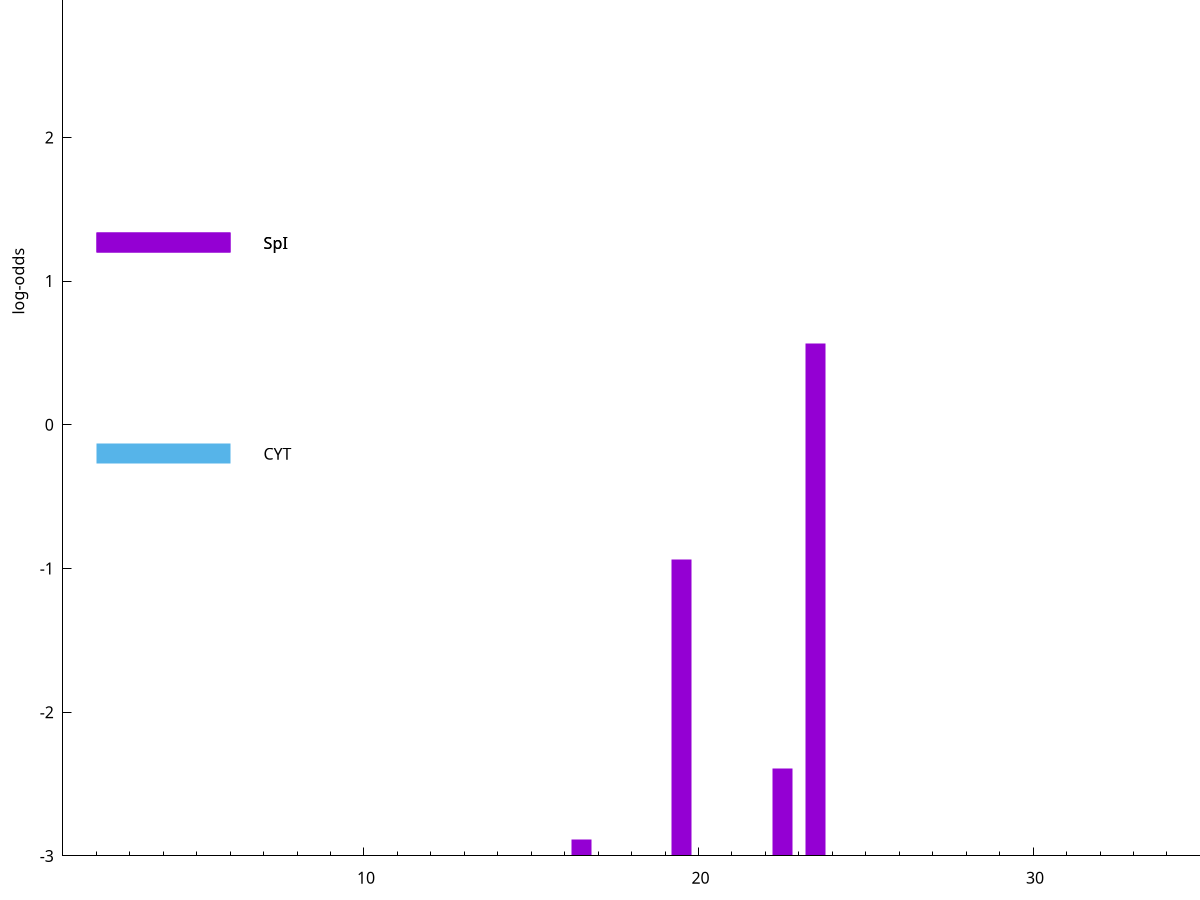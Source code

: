 set title "LipoP predictions for SRR3467249.gff"
set size 2., 1.4
set xrange [1:70] 
set mxtics 10
set yrange [-3:5]
set y2range [0:8]
set ylabel "log-odds"
set term postscript eps color solid "Helvetica" 30
set output "SRR3467249.gff126.eps"
set arrow from 2,1.26544 to 6,1.26544 nohead lt 1 lw 20
set label "SpI" at 7,1.26544
set arrow from 2,-0.200913 to 6,-0.200913 nohead lt 3 lw 20
set label "CYT" at 7,-0.200913
set arrow from 2,1.26544 to 6,1.26544 nohead lt 1 lw 20
set label "SpI" at 7,1.26544
# NOTE: The scores below are the log-odds scores with the threshold
# NOTE: subtracted (a hack to make gnuplot make the histogram all
# NOTE: look nice).
plot "-" axes x1y2 title "" with impulses lt 1 lw 20
23.500000 3.567747
19.500000 2.059557
22.500000 0.609510
16.500000 0.115630
e
exit
